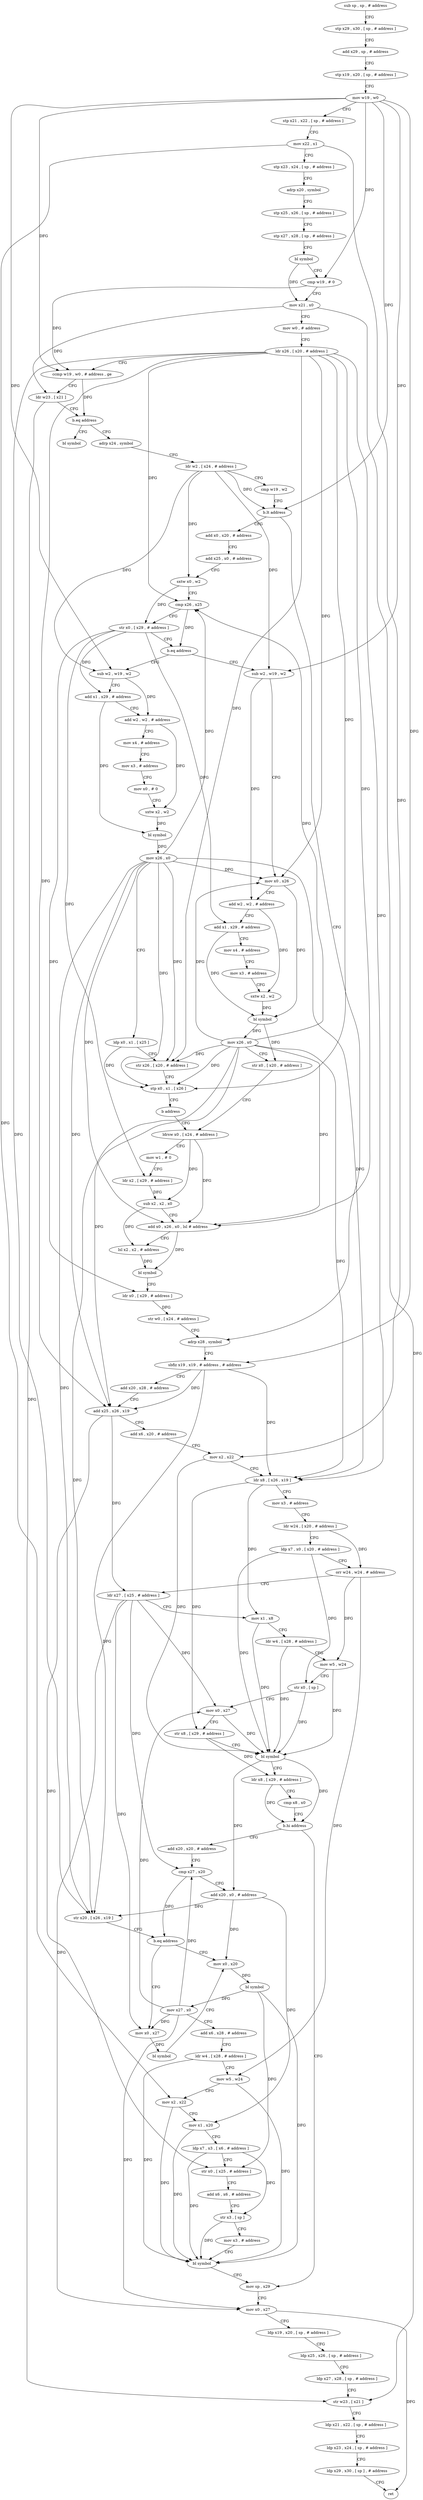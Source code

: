 digraph "func" {
"4229336" [label = "sub sp , sp , # address" ]
"4229340" [label = "stp x29 , x30 , [ sp , # address ]" ]
"4229344" [label = "add x29 , sp , # address" ]
"4229348" [label = "stp x19 , x20 , [ sp , # address ]" ]
"4229352" [label = "mov w19 , w0" ]
"4229356" [label = "stp x21 , x22 , [ sp , # address ]" ]
"4229360" [label = "mov x22 , x1" ]
"4229364" [label = "stp x23 , x24 , [ sp , # address ]" ]
"4229368" [label = "adrp x20 , symbol" ]
"4229372" [label = "stp x25 , x26 , [ sp , # address ]" ]
"4229376" [label = "stp x27 , x28 , [ sp , # address ]" ]
"4229380" [label = "bl symbol" ]
"4229384" [label = "cmp w19 , # 0" ]
"4229388" [label = "mov x21 , x0" ]
"4229392" [label = "mov w0 , # address" ]
"4229396" [label = "ldr x26 , [ x20 , # address ]" ]
"4229400" [label = "ccmp w19 , w0 , # address , ge" ]
"4229404" [label = "ldr w23 , [ x21 ]" ]
"4229408" [label = "b.eq address" ]
"4229796" [label = "bl symbol" ]
"4229412" [label = "adrp x24 , symbol" ]
"4229416" [label = "ldr w2 , [ x24 , # address ]" ]
"4229420" [label = "cmp w19 , w2" ]
"4229424" [label = "b.lt address" ]
"4229528" [label = "adrp x28 , symbol" ]
"4229428" [label = "add x0 , x20 , # address" ]
"4229532" [label = "sbfiz x19 , x19 , # address , # address" ]
"4229536" [label = "add x20 , x28 , # address" ]
"4229540" [label = "add x25 , x26 , x19" ]
"4229544" [label = "add x6 , x20 , # address" ]
"4229548" [label = "mov x2 , x22" ]
"4229552" [label = "ldr x8 , [ x26 , x19 ]" ]
"4229556" [label = "mov x3 , # address" ]
"4229560" [label = "ldr w24 , [ x20 , # address ]" ]
"4229564" [label = "ldp x7 , x0 , [ x20 , # address ]" ]
"4229568" [label = "orr w24 , w24 , # address" ]
"4229572" [label = "ldr x27 , [ x25 , # address ]" ]
"4229576" [label = "mov x1 , x8" ]
"4229580" [label = "ldr w4 , [ x28 , # address ]" ]
"4229584" [label = "mov w5 , w24" ]
"4229588" [label = "str x0 , [ sp ]" ]
"4229592" [label = "mov x0 , x27" ]
"4229596" [label = "str x8 , [ x29 , # address ]" ]
"4229600" [label = "bl symbol" ]
"4229604" [label = "ldr x8 , [ x29 , # address ]" ]
"4229608" [label = "cmp x8 , x0" ]
"4229612" [label = "b.hi address" ]
"4229700" [label = "mov sp , x29" ]
"4229616" [label = "add x20 , x20 , # address" ]
"4229432" [label = "add x25 , x0 , # address" ]
"4229436" [label = "sxtw x0 , w2" ]
"4229440" [label = "cmp x26 , x25" ]
"4229444" [label = "str x0 , [ x29 , # address ]" ]
"4229448" [label = "b.eq address" ]
"4229744" [label = "sub w2 , w19 , w2" ]
"4229452" [label = "sub w2 , w19 , w2" ]
"4229704" [label = "mov x0 , x27" ]
"4229708" [label = "ldp x19 , x20 , [ sp , # address ]" ]
"4229712" [label = "ldp x25 , x26 , [ sp , # address ]" ]
"4229716" [label = "ldp x27 , x28 , [ sp , # address ]" ]
"4229720" [label = "str w23 , [ x21 ]" ]
"4229724" [label = "ldp x21 , x22 , [ sp , # address ]" ]
"4229728" [label = "ldp x23 , x24 , [ sp , # address ]" ]
"4229732" [label = "ldp x29 , x30 , [ sp ] , # address" ]
"4229736" [label = "ret" ]
"4229620" [label = "cmp x27 , x20" ]
"4229624" [label = "add x20 , x0 , # address" ]
"4229628" [label = "str x20 , [ x26 , x19 ]" ]
"4229632" [label = "b.eq address" ]
"4229644" [label = "mov x0 , x20" ]
"4229636" [label = "mov x0 , x27" ]
"4229748" [label = "add x1 , x29 , # address" ]
"4229752" [label = "add w2 , w2 , # address" ]
"4229756" [label = "mov x4 , # address" ]
"4229760" [label = "mov x3 , # address" ]
"4229764" [label = "mov x0 , # 0" ]
"4229768" [label = "sxtw x2 , w2" ]
"4229772" [label = "bl symbol" ]
"4229776" [label = "mov x26 , x0" ]
"4229780" [label = "ldp x0 , x1 , [ x25 ]" ]
"4229784" [label = "str x26 , [ x20 , # address ]" ]
"4229788" [label = "stp x0 , x1 , [ x26 ]" ]
"4229792" [label = "b address" ]
"4229492" [label = "ldrsw x0 , [ x24 , # address ]" ]
"4229456" [label = "mov x0 , x26" ]
"4229460" [label = "add w2 , w2 , # address" ]
"4229464" [label = "add x1 , x29 , # address" ]
"4229468" [label = "mov x4 , # address" ]
"4229472" [label = "mov x3 , # address" ]
"4229476" [label = "sxtw x2 , w2" ]
"4229480" [label = "bl symbol" ]
"4229484" [label = "mov x26 , x0" ]
"4229488" [label = "str x0 , [ x20 , # address ]" ]
"4229648" [label = "bl symbol" ]
"4229652" [label = "mov x27 , x0" ]
"4229656" [label = "add x6 , x28 , # address" ]
"4229660" [label = "ldr w4 , [ x28 , # address ]" ]
"4229664" [label = "mov w5 , w24" ]
"4229668" [label = "mov x2 , x22" ]
"4229672" [label = "mov x1 , x20" ]
"4229676" [label = "ldp x7 , x3 , [ x6 , # address ]" ]
"4229680" [label = "str x0 , [ x25 , # address ]" ]
"4229684" [label = "add x6 , x6 , # address" ]
"4229688" [label = "str x3 , [ sp ]" ]
"4229692" [label = "mov x3 , # address" ]
"4229696" [label = "bl symbol" ]
"4229640" [label = "bl symbol" ]
"4229496" [label = "mov w1 , # 0" ]
"4229500" [label = "ldr x2 , [ x29 , # address ]" ]
"4229504" [label = "sub x2 , x2 , x0" ]
"4229508" [label = "add x0 , x26 , x0 , lsl # address" ]
"4229512" [label = "lsl x2 , x2 , # address" ]
"4229516" [label = "bl symbol" ]
"4229520" [label = "ldr x0 , [ x29 , # address ]" ]
"4229524" [label = "str w0 , [ x24 , # address ]" ]
"4229336" -> "4229340" [ label = "CFG" ]
"4229340" -> "4229344" [ label = "CFG" ]
"4229344" -> "4229348" [ label = "CFG" ]
"4229348" -> "4229352" [ label = "CFG" ]
"4229352" -> "4229356" [ label = "CFG" ]
"4229352" -> "4229384" [ label = "DFG" ]
"4229352" -> "4229400" [ label = "DFG" ]
"4229352" -> "4229424" [ label = "DFG" ]
"4229352" -> "4229532" [ label = "DFG" ]
"4229352" -> "4229744" [ label = "DFG" ]
"4229352" -> "4229452" [ label = "DFG" ]
"4229356" -> "4229360" [ label = "CFG" ]
"4229360" -> "4229364" [ label = "CFG" ]
"4229360" -> "4229548" [ label = "DFG" ]
"4229360" -> "4229668" [ label = "DFG" ]
"4229364" -> "4229368" [ label = "CFG" ]
"4229368" -> "4229372" [ label = "CFG" ]
"4229372" -> "4229376" [ label = "CFG" ]
"4229376" -> "4229380" [ label = "CFG" ]
"4229380" -> "4229384" [ label = "CFG" ]
"4229380" -> "4229388" [ label = "DFG" ]
"4229384" -> "4229388" [ label = "CFG" ]
"4229384" -> "4229400" [ label = "DFG" ]
"4229388" -> "4229392" [ label = "CFG" ]
"4229388" -> "4229404" [ label = "DFG" ]
"4229388" -> "4229720" [ label = "DFG" ]
"4229392" -> "4229396" [ label = "CFG" ]
"4229396" -> "4229400" [ label = "CFG" ]
"4229396" -> "4229540" [ label = "DFG" ]
"4229396" -> "4229552" [ label = "DFG" ]
"4229396" -> "4229440" [ label = "DFG" ]
"4229396" -> "4229628" [ label = "DFG" ]
"4229396" -> "4229784" [ label = "DFG" ]
"4229396" -> "4229788" [ label = "DFG" ]
"4229396" -> "4229456" [ label = "DFG" ]
"4229396" -> "4229508" [ label = "DFG" ]
"4229400" -> "4229404" [ label = "CFG" ]
"4229400" -> "4229408" [ label = "DFG" ]
"4229404" -> "4229408" [ label = "CFG" ]
"4229404" -> "4229720" [ label = "DFG" ]
"4229408" -> "4229796" [ label = "CFG" ]
"4229408" -> "4229412" [ label = "CFG" ]
"4229412" -> "4229416" [ label = "CFG" ]
"4229416" -> "4229420" [ label = "CFG" ]
"4229416" -> "4229424" [ label = "DFG" ]
"4229416" -> "4229436" [ label = "DFG" ]
"4229416" -> "4229744" [ label = "DFG" ]
"4229416" -> "4229452" [ label = "DFG" ]
"4229420" -> "4229424" [ label = "CFG" ]
"4229424" -> "4229528" [ label = "CFG" ]
"4229424" -> "4229428" [ label = "CFG" ]
"4229528" -> "4229532" [ label = "CFG" ]
"4229428" -> "4229432" [ label = "CFG" ]
"4229532" -> "4229536" [ label = "CFG" ]
"4229532" -> "4229540" [ label = "DFG" ]
"4229532" -> "4229552" [ label = "DFG" ]
"4229532" -> "4229628" [ label = "DFG" ]
"4229536" -> "4229540" [ label = "CFG" ]
"4229540" -> "4229544" [ label = "CFG" ]
"4229540" -> "4229572" [ label = "DFG" ]
"4229540" -> "4229680" [ label = "DFG" ]
"4229544" -> "4229548" [ label = "CFG" ]
"4229548" -> "4229552" [ label = "CFG" ]
"4229548" -> "4229600" [ label = "DFG" ]
"4229552" -> "4229556" [ label = "CFG" ]
"4229552" -> "4229576" [ label = "DFG" ]
"4229552" -> "4229596" [ label = "DFG" ]
"4229556" -> "4229560" [ label = "CFG" ]
"4229560" -> "4229564" [ label = "CFG" ]
"4229560" -> "4229568" [ label = "DFG" ]
"4229564" -> "4229568" [ label = "CFG" ]
"4229564" -> "4229600" [ label = "DFG" ]
"4229564" -> "4229588" [ label = "DFG" ]
"4229568" -> "4229572" [ label = "CFG" ]
"4229568" -> "4229584" [ label = "DFG" ]
"4229568" -> "4229664" [ label = "DFG" ]
"4229572" -> "4229576" [ label = "CFG" ]
"4229572" -> "4229592" [ label = "DFG" ]
"4229572" -> "4229704" [ label = "DFG" ]
"4229572" -> "4229620" [ label = "DFG" ]
"4229572" -> "4229636" [ label = "DFG" ]
"4229576" -> "4229580" [ label = "CFG" ]
"4229576" -> "4229600" [ label = "DFG" ]
"4229580" -> "4229584" [ label = "CFG" ]
"4229580" -> "4229600" [ label = "DFG" ]
"4229584" -> "4229588" [ label = "CFG" ]
"4229584" -> "4229600" [ label = "DFG" ]
"4229588" -> "4229592" [ label = "CFG" ]
"4229588" -> "4229600" [ label = "DFG" ]
"4229592" -> "4229596" [ label = "CFG" ]
"4229592" -> "4229600" [ label = "DFG" ]
"4229596" -> "4229600" [ label = "CFG" ]
"4229596" -> "4229604" [ label = "DFG" ]
"4229600" -> "4229604" [ label = "CFG" ]
"4229600" -> "4229612" [ label = "DFG" ]
"4229600" -> "4229624" [ label = "DFG" ]
"4229604" -> "4229608" [ label = "CFG" ]
"4229604" -> "4229612" [ label = "DFG" ]
"4229608" -> "4229612" [ label = "CFG" ]
"4229612" -> "4229700" [ label = "CFG" ]
"4229612" -> "4229616" [ label = "CFG" ]
"4229700" -> "4229704" [ label = "CFG" ]
"4229616" -> "4229620" [ label = "CFG" ]
"4229432" -> "4229436" [ label = "CFG" ]
"4229436" -> "4229440" [ label = "CFG" ]
"4229436" -> "4229444" [ label = "DFG" ]
"4229440" -> "4229444" [ label = "CFG" ]
"4229440" -> "4229448" [ label = "DFG" ]
"4229444" -> "4229448" [ label = "CFG" ]
"4229444" -> "4229500" [ label = "DFG" ]
"4229444" -> "4229520" [ label = "DFG" ]
"4229444" -> "4229748" [ label = "DFG" ]
"4229444" -> "4229464" [ label = "DFG" ]
"4229448" -> "4229744" [ label = "CFG" ]
"4229448" -> "4229452" [ label = "CFG" ]
"4229744" -> "4229748" [ label = "CFG" ]
"4229744" -> "4229752" [ label = "DFG" ]
"4229452" -> "4229456" [ label = "CFG" ]
"4229452" -> "4229460" [ label = "DFG" ]
"4229704" -> "4229708" [ label = "CFG" ]
"4229704" -> "4229736" [ label = "DFG" ]
"4229708" -> "4229712" [ label = "CFG" ]
"4229712" -> "4229716" [ label = "CFG" ]
"4229716" -> "4229720" [ label = "CFG" ]
"4229720" -> "4229724" [ label = "CFG" ]
"4229724" -> "4229728" [ label = "CFG" ]
"4229728" -> "4229732" [ label = "CFG" ]
"4229732" -> "4229736" [ label = "CFG" ]
"4229620" -> "4229624" [ label = "CFG" ]
"4229620" -> "4229632" [ label = "DFG" ]
"4229624" -> "4229628" [ label = "DFG" ]
"4229624" -> "4229644" [ label = "DFG" ]
"4229624" -> "4229672" [ label = "DFG" ]
"4229628" -> "4229632" [ label = "CFG" ]
"4229632" -> "4229644" [ label = "CFG" ]
"4229632" -> "4229636" [ label = "CFG" ]
"4229644" -> "4229648" [ label = "DFG" ]
"4229636" -> "4229640" [ label = "DFG" ]
"4229748" -> "4229752" [ label = "CFG" ]
"4229748" -> "4229772" [ label = "DFG" ]
"4229752" -> "4229756" [ label = "CFG" ]
"4229752" -> "4229768" [ label = "DFG" ]
"4229756" -> "4229760" [ label = "CFG" ]
"4229760" -> "4229764" [ label = "CFG" ]
"4229764" -> "4229768" [ label = "CFG" ]
"4229768" -> "4229772" [ label = "DFG" ]
"4229772" -> "4229776" [ label = "DFG" ]
"4229776" -> "4229780" [ label = "CFG" ]
"4229776" -> "4229440" [ label = "DFG" ]
"4229776" -> "4229540" [ label = "DFG" ]
"4229776" -> "4229552" [ label = "DFG" ]
"4229776" -> "4229628" [ label = "DFG" ]
"4229776" -> "4229784" [ label = "DFG" ]
"4229776" -> "4229788" [ label = "DFG" ]
"4229776" -> "4229456" [ label = "DFG" ]
"4229776" -> "4229508" [ label = "DFG" ]
"4229780" -> "4229784" [ label = "CFG" ]
"4229780" -> "4229788" [ label = "DFG" ]
"4229784" -> "4229788" [ label = "CFG" ]
"4229788" -> "4229792" [ label = "CFG" ]
"4229792" -> "4229492" [ label = "CFG" ]
"4229492" -> "4229496" [ label = "CFG" ]
"4229492" -> "4229504" [ label = "DFG" ]
"4229492" -> "4229508" [ label = "DFG" ]
"4229456" -> "4229460" [ label = "CFG" ]
"4229456" -> "4229480" [ label = "DFG" ]
"4229460" -> "4229464" [ label = "CFG" ]
"4229460" -> "4229476" [ label = "DFG" ]
"4229464" -> "4229468" [ label = "CFG" ]
"4229464" -> "4229480" [ label = "DFG" ]
"4229468" -> "4229472" [ label = "CFG" ]
"4229472" -> "4229476" [ label = "CFG" ]
"4229476" -> "4229480" [ label = "DFG" ]
"4229480" -> "4229484" [ label = "DFG" ]
"4229480" -> "4229488" [ label = "DFG" ]
"4229484" -> "4229488" [ label = "CFG" ]
"4229484" -> "4229440" [ label = "DFG" ]
"4229484" -> "4229784" [ label = "DFG" ]
"4229484" -> "4229456" [ label = "DFG" ]
"4229484" -> "4229540" [ label = "DFG" ]
"4229484" -> "4229552" [ label = "DFG" ]
"4229484" -> "4229628" [ label = "DFG" ]
"4229484" -> "4229788" [ label = "DFG" ]
"4229484" -> "4229508" [ label = "DFG" ]
"4229488" -> "4229492" [ label = "CFG" ]
"4229648" -> "4229652" [ label = "DFG" ]
"4229648" -> "4229680" [ label = "DFG" ]
"4229648" -> "4229696" [ label = "DFG" ]
"4229652" -> "4229656" [ label = "CFG" ]
"4229652" -> "4229592" [ label = "DFG" ]
"4229652" -> "4229704" [ label = "DFG" ]
"4229652" -> "4229620" [ label = "DFG" ]
"4229652" -> "4229636" [ label = "DFG" ]
"4229656" -> "4229660" [ label = "CFG" ]
"4229660" -> "4229664" [ label = "CFG" ]
"4229660" -> "4229696" [ label = "DFG" ]
"4229664" -> "4229668" [ label = "CFG" ]
"4229664" -> "4229696" [ label = "DFG" ]
"4229668" -> "4229672" [ label = "CFG" ]
"4229668" -> "4229696" [ label = "DFG" ]
"4229672" -> "4229676" [ label = "CFG" ]
"4229672" -> "4229696" [ label = "DFG" ]
"4229676" -> "4229680" [ label = "CFG" ]
"4229676" -> "4229696" [ label = "DFG" ]
"4229676" -> "4229688" [ label = "DFG" ]
"4229680" -> "4229684" [ label = "CFG" ]
"4229684" -> "4229688" [ label = "CFG" ]
"4229688" -> "4229692" [ label = "CFG" ]
"4229688" -> "4229696" [ label = "DFG" ]
"4229692" -> "4229696" [ label = "CFG" ]
"4229696" -> "4229700" [ label = "CFG" ]
"4229640" -> "4229644" [ label = "CFG" ]
"4229496" -> "4229500" [ label = "CFG" ]
"4229500" -> "4229504" [ label = "DFG" ]
"4229504" -> "4229508" [ label = "CFG" ]
"4229504" -> "4229512" [ label = "DFG" ]
"4229508" -> "4229512" [ label = "CFG" ]
"4229508" -> "4229516" [ label = "DFG" ]
"4229512" -> "4229516" [ label = "DFG" ]
"4229516" -> "4229520" [ label = "CFG" ]
"4229520" -> "4229524" [ label = "DFG" ]
"4229524" -> "4229528" [ label = "CFG" ]
}
